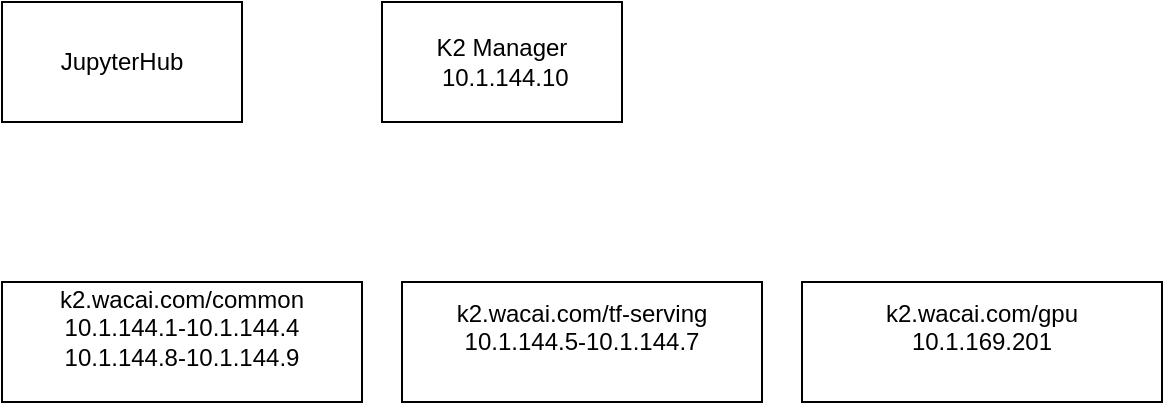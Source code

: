 <mxfile version="10.6.5" type="github"><diagram id="bytSsR9tVJm-Xfqkjh0O" name="Page-1"><mxGraphModel dx="758" dy="457" grid="1" gridSize="10" guides="1" tooltips="1" connect="1" arrows="1" fold="1" page="1" pageScale="1" pageWidth="827" pageHeight="1169" math="0" shadow="0"><root><mxCell id="0"/><mxCell id="1" parent="0"/><mxCell id="jnkxowq66a13voCcWVOj-1" value="JupyterHub" style="rounded=0;whiteSpace=wrap;html=1;" parent="1" vertex="1"><mxGeometry x="150" y="260" width="120" height="60" as="geometry"/></mxCell><mxCell id="jnkxowq66a13voCcWVOj-2" value="K2 Manager&lt;br&gt;&amp;nbsp;10.1.144.10&lt;br&gt;" style="rounded=0;whiteSpace=wrap;html=1;" parent="1" vertex="1"><mxGeometry x="340" y="260" width="120" height="60" as="geometry"/></mxCell><mxCell id="jnkxowq66a13voCcWVOj-5" value="k2.wacai.com/common&lt;br&gt;10.1.144.1-10.1.144.4&lt;br&gt;10.1.144.8-10.1.144.9&lt;br&gt;&lt;br&gt;" style="rounded=0;whiteSpace=wrap;html=1;" parent="1" vertex="1"><mxGeometry x="150" y="400" width="180" height="60" as="geometry"/></mxCell><mxCell id="jnkxowq66a13voCcWVOj-6" value="k2.wacai.com/tf-serving&lt;br&gt;10.1.144.5-10.1.144.7&lt;br&gt;&lt;br&gt;" style="rounded=0;whiteSpace=wrap;html=1;" parent="1" vertex="1"><mxGeometry x="350" y="400" width="180" height="60" as="geometry"/></mxCell><mxCell id="jnkxowq66a13voCcWVOj-7" value="k2.wacai.com/gpu&lt;br&gt;10.1.169.201&lt;br&gt;&lt;br&gt;" style="rounded=0;whiteSpace=wrap;html=1;" parent="1" vertex="1"><mxGeometry x="550" y="400" width="180" height="60" as="geometry"/></mxCell></root></mxGraphModel></diagram></mxfile>